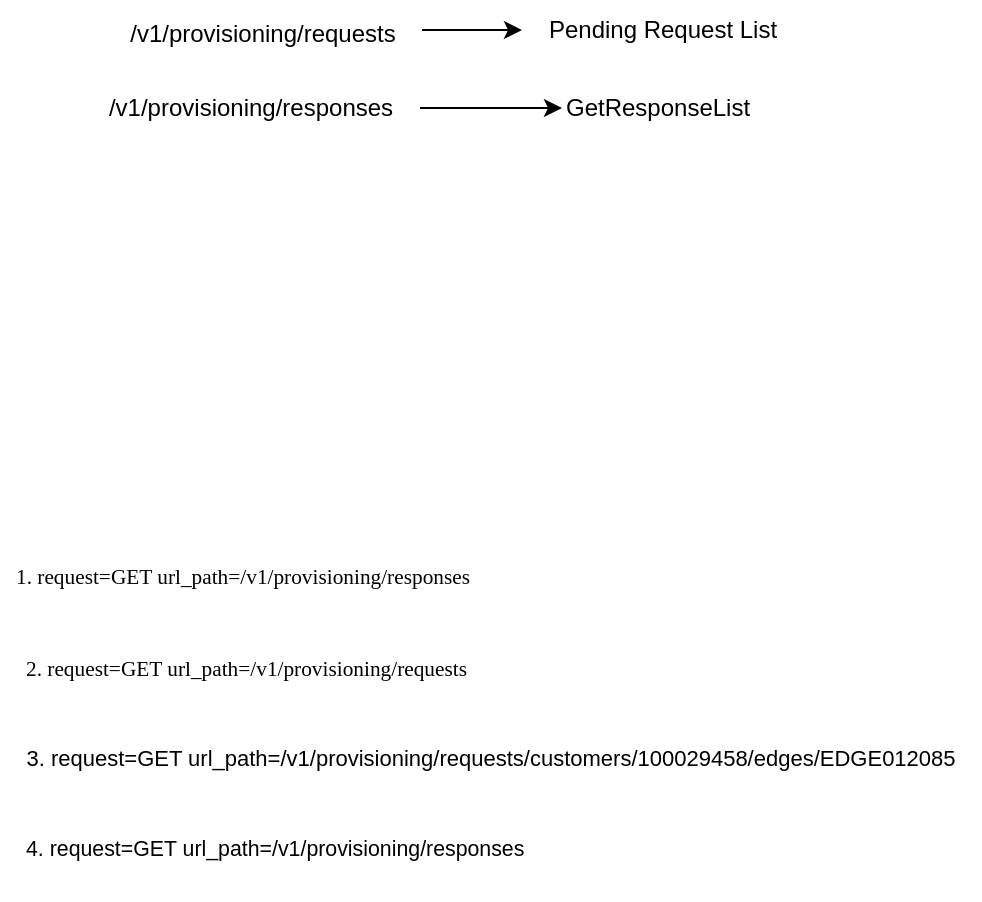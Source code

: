 <mxfile version="22.0.4" type="github">
  <diagram name="Page-1" id="o5hz4H7m-j1h4hEm1t5j">
    <mxGraphModel dx="1010" dy="676" grid="1" gridSize="10" guides="1" tooltips="1" connect="1" arrows="1" fold="1" page="1" pageScale="1" pageWidth="827" pageHeight="1169" math="0" shadow="0">
      <root>
        <mxCell id="0" />
        <mxCell id="1" parent="0" />
        <mxCell id="VwIXzhcZRjuWHptlfzh--3" value="Pending Request List" style="text;html=1;align=center;verticalAlign=middle;resizable=0;points=[];autosize=1;strokeColor=none;fillColor=none;" vertex="1" parent="1">
          <mxGeometry x="370" y="40" width="140" height="30" as="geometry" />
        </mxCell>
        <mxCell id="VwIXzhcZRjuWHptlfzh--5" value="" style="edgeStyle=orthogonalEdgeStyle;rounded=0;orthogonalLoop=1;jettySize=auto;html=1;" edge="1" parent="1" source="VwIXzhcZRjuWHptlfzh--4" target="VwIXzhcZRjuWHptlfzh--3">
          <mxGeometry relative="1" as="geometry" />
        </mxCell>
        <mxCell id="VwIXzhcZRjuWHptlfzh--4" value="/v1/provisioning/requests&lt;span style=&quot;font-size: medium; text-align: start;&quot;&gt;&lt;/span&gt;" style="text;html=1;align=center;verticalAlign=middle;resizable=0;points=[];autosize=1;strokeColor=none;fillColor=none;" vertex="1" parent="1">
          <mxGeometry x="160" y="40" width="160" height="30" as="geometry" />
        </mxCell>
        <mxCell id="VwIXzhcZRjuWHptlfzh--9" value="" style="edgeStyle=orthogonalEdgeStyle;rounded=0;orthogonalLoop=1;jettySize=auto;html=1;" edge="1" parent="1" source="VwIXzhcZRjuWHptlfzh--6" target="VwIXzhcZRjuWHptlfzh--8">
          <mxGeometry relative="1" as="geometry" />
        </mxCell>
        <mxCell id="VwIXzhcZRjuWHptlfzh--6" value="/v1/provisioning/responses" style="text;html=1;align=center;verticalAlign=middle;resizable=0;points=[];autosize=1;strokeColor=none;fillColor=none;" vertex="1" parent="1">
          <mxGeometry x="149" y="79" width="170" height="30" as="geometry" />
        </mxCell>
        <mxCell id="VwIXzhcZRjuWHptlfzh--8" value="GetResponseList" style="text;html=1;align=left;verticalAlign=middle;resizable=0;points=[];autosize=1;strokeColor=none;fillColor=none;" vertex="1" parent="1">
          <mxGeometry x="390" y="79" width="120" height="30" as="geometry" />
        </mxCell>
        <mxCell id="VwIXzhcZRjuWHptlfzh--10" value="&lt;div style=&quot;font-size: 11px;&quot;&gt;&lt;font style=&quot;font-size: 11px;&quot;&gt;3. request=GET url_path=/v1/provisioning/requests/customers/100029458/edges/EDGE012085&lt;/font&gt;&lt;/div&gt;&lt;div style=&quot;font-size: 11px;&quot;&gt;&lt;br&gt;&lt;/div&gt;" style="text;html=1;align=center;verticalAlign=middle;resizable=0;points=[];autosize=1;strokeColor=none;fillColor=none;" vertex="1" parent="1">
          <mxGeometry x="109" y="406" width="490" height="40" as="geometry" />
        </mxCell>
        <mxCell id="VwIXzhcZRjuWHptlfzh--13" value="&lt;span lang=&quot;EN-GB&quot; style=&quot;font-size:8.0pt;font-family:AppleSystemUIFont;&lt;br/&gt;mso-fareast-font-family:Calibri;mso-fareast-theme-font:minor-latin;mso-bidi-font-family:&lt;br/&gt;AppleSystemUIFont;mso-font-kerning:0pt;mso-ansi-language:EN-GB;mso-fareast-language:&lt;br/&gt;EN-US;mso-bidi-language:AR-SA&quot;&gt;1. request=GET url_path=/&lt;span style=&quot;background:&lt;br/&gt;yellow;mso-highlight:yellow&quot;&gt;v1/provisioning/responses&lt;/span&gt;&lt;/span&gt;" style="text;whiteSpace=wrap;html=1;" vertex="1" parent="1">
          <mxGeometry x="115" y="314" width="250" height="40" as="geometry" />
        </mxCell>
        <mxCell id="VwIXzhcZRjuWHptlfzh--15" value="&lt;span lang=&quot;EN-GB&quot; style=&quot;font-size:8.0pt;font-family:AppleSystemUIFont;&lt;br/&gt;mso-fareast-font-family:Calibri;mso-fareast-theme-font:minor-latin;mso-bidi-font-family:&lt;br/&gt;AppleSystemUIFont;mso-font-kerning:0pt;mso-ansi-language:EN-GB;mso-fareast-language:&lt;br/&gt;EN-US;mso-bidi-language:AR-SA&quot;&gt;&lt;span style=&quot;mso-spacerun:yes&quot;&gt;2.&amp;nbsp;&lt;/span&gt;request=GET url_path&lt;span style=&quot;background:&lt;br/&gt;yellow;mso-highlight:yellow&quot;&gt;=/v1/provisioning/requests&lt;/span&gt;&lt;/span&gt;" style="text;whiteSpace=wrap;html=1;" vertex="1" parent="1">
          <mxGeometry x="120" y="360" width="245" height="40" as="geometry" />
        </mxCell>
        <mxCell id="VwIXzhcZRjuWHptlfzh--16" value="&lt;span lang=&quot;EN-US&quot; style=&quot;font-size:8.0pt;font-family:&amp;quot;Calibri&amp;quot;,sans-serif;&lt;br/&gt;mso-ascii-theme-font:minor-latin;mso-fareast-font-family:Calibri;mso-fareast-theme-font:&lt;br/&gt;minor-latin;mso-hansi-theme-font:minor-latin;mso-bidi-font-family:&amp;quot;Times New Roman&amp;quot;;&lt;br/&gt;mso-bidi-theme-font:minor-bidi;mso-ansi-language:EN-US;mso-fareast-language:&lt;br/&gt;EN-US;mso-bidi-language:AR-SA&quot;&gt;4. request=GET url_path=/v1/provisioning/responses&lt;/span&gt;" style="text;whiteSpace=wrap;html=1;" vertex="1" parent="1">
          <mxGeometry x="120" y="450" width="270" height="40" as="geometry" />
        </mxCell>
      </root>
    </mxGraphModel>
  </diagram>
</mxfile>
